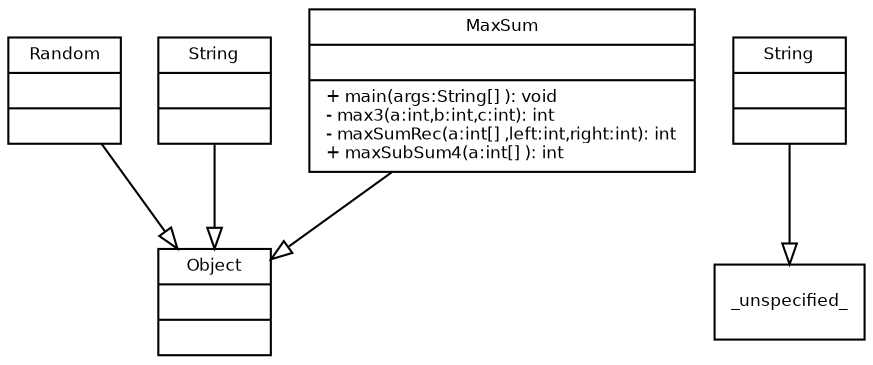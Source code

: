 digraph TypeHierarchy { 
        fontname = "Bitstream Vera Sans"
        fontsize = 8

        node [
                  fontname = "Bitstream Vera Sans"
                  fontsize = 8
                  shape = "record"
        ]

        edge [
                  fontname = "Bitstream Vera Sans"
                  fontsize = 8
        ]

        Random [
                  label = "{Random||}"
        ]

        String [
                  label = "{String||}"
        ]

        java_lang_String [
                  label = "{String||}"
        ]

        MaxSum [
                  label = "{MaxSum||+ main(args:String[] ): void\l- max3(a:int,b:int,c:int): int\l- maxSumRec(a:int[] ,left:int,right:int): int\l+ maxSubSum4(a:int[] ): int\l}"
        ]

        java_lang_Object [
                  label = "{Object||}"
        ]

        edge [
                  arrowhead = "empty"
                  style = "solid"
                  arrowtail = "none"
        ]

        Random -> java_lang_Object
        String -> _unspecified_
        java_lang_String -> java_lang_Object
        MaxSum -> java_lang_Object
        edge [
                  arrowhead = "empty"
                  style = "dashed"
                  arrowtail = "none"
        ]

        edge [
                  arrowhead = "normal"
                  style = "solid"
                  arrowtail = "odot"
        ]

}